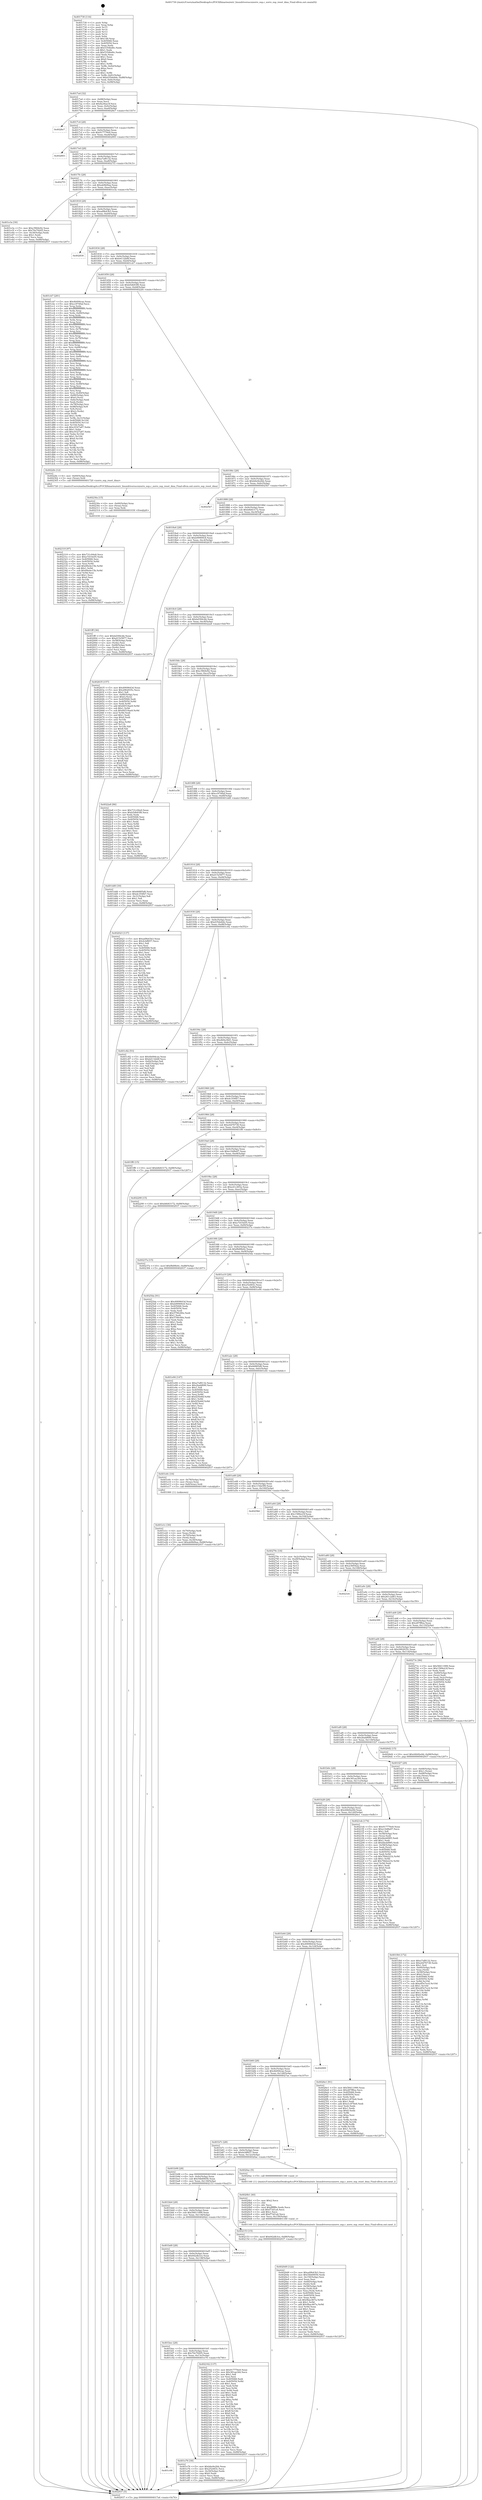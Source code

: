 digraph "0x401730" {
  label = "0x401730 (/mnt/c/Users/mathe/Desktop/tcc/POCII/binaries/extr_linuxdriversscsizorro_esp.c_zorro_esp_reset_dma_Final-ollvm.out::main(0))"
  labelloc = "t"
  node[shape=record]

  Entry [label="",width=0.3,height=0.3,shape=circle,fillcolor=black,style=filled]
  "0x4017a4" [label="{
     0x4017a4 [32]\l
     | [instrs]\l
     &nbsp;&nbsp;0x4017a4 \<+6\>: mov -0x88(%rbp),%eax\l
     &nbsp;&nbsp;0x4017aa \<+2\>: mov %eax,%ecx\l
     &nbsp;&nbsp;0x4017ac \<+6\>: sub $0x8a36ae3f,%ecx\l
     &nbsp;&nbsp;0x4017b2 \<+6\>: mov %eax,-0x9c(%rbp)\l
     &nbsp;&nbsp;0x4017b8 \<+6\>: mov %ecx,-0xa0(%rbp)\l
     &nbsp;&nbsp;0x4017be \<+6\>: je 00000000004028e7 \<main+0x11b7\>\l
  }"]
  "0x4028e7" [label="{
     0x4028e7\l
  }", style=dashed]
  "0x4017c4" [label="{
     0x4017c4 [28]\l
     | [instrs]\l
     &nbsp;&nbsp;0x4017c4 \<+5\>: jmp 00000000004017c9 \<main+0x99\>\l
     &nbsp;&nbsp;0x4017c9 \<+6\>: mov -0x9c(%rbp),%eax\l
     &nbsp;&nbsp;0x4017cf \<+5\>: sub $0x917776e9,%eax\l
     &nbsp;&nbsp;0x4017d4 \<+6\>: mov %eax,-0xa4(%rbp)\l
     &nbsp;&nbsp;0x4017da \<+6\>: je 0000000000402893 \<main+0x1163\>\l
  }"]
  Exit [label="",width=0.3,height=0.3,shape=circle,fillcolor=black,style=filled,peripheries=2]
  "0x402893" [label="{
     0x402893\l
  }", style=dashed]
  "0x4017e0" [label="{
     0x4017e0 [28]\l
     | [instrs]\l
     &nbsp;&nbsp;0x4017e0 \<+5\>: jmp 00000000004017e5 \<main+0xb5\>\l
     &nbsp;&nbsp;0x4017e5 \<+6\>: mov -0x9c(%rbp),%eax\l
     &nbsp;&nbsp;0x4017eb \<+5\>: sub $0xa7af8132,%eax\l
     &nbsp;&nbsp;0x4017f0 \<+6\>: mov %eax,-0xa8(%rbp)\l
     &nbsp;&nbsp;0x4017f6 \<+6\>: je 00000000004027f3 \<main+0x10c3\>\l
  }"]
  "0x402319" [label="{
     0x402319 [97]\l
     | [instrs]\l
     &nbsp;&nbsp;0x402319 \<+5\>: mov $0x731c04a9,%ecx\l
     &nbsp;&nbsp;0x40231e \<+5\>: mov $0xe7d10e05,%edx\l
     &nbsp;&nbsp;0x402323 \<+7\>: mov 0x405068,%esi\l
     &nbsp;&nbsp;0x40232a \<+8\>: mov 0x405054,%r8d\l
     &nbsp;&nbsp;0x402332 \<+3\>: mov %esi,%r9d\l
     &nbsp;&nbsp;0x402335 \<+7\>: add $0x89e4e15b,%r9d\l
     &nbsp;&nbsp;0x40233c \<+4\>: sub $0x1,%r9d\l
     &nbsp;&nbsp;0x402340 \<+7\>: sub $0x89e4e15b,%r9d\l
     &nbsp;&nbsp;0x402347 \<+4\>: imul %r9d,%esi\l
     &nbsp;&nbsp;0x40234b \<+3\>: and $0x1,%esi\l
     &nbsp;&nbsp;0x40234e \<+3\>: cmp $0x0,%esi\l
     &nbsp;&nbsp;0x402351 \<+4\>: sete %r10b\l
     &nbsp;&nbsp;0x402355 \<+4\>: cmp $0xa,%r8d\l
     &nbsp;&nbsp;0x402359 \<+4\>: setl %r11b\l
     &nbsp;&nbsp;0x40235d \<+3\>: mov %r10b,%bl\l
     &nbsp;&nbsp;0x402360 \<+3\>: and %r11b,%bl\l
     &nbsp;&nbsp;0x402363 \<+3\>: xor %r11b,%r10b\l
     &nbsp;&nbsp;0x402366 \<+3\>: or %r10b,%bl\l
     &nbsp;&nbsp;0x402369 \<+3\>: test $0x1,%bl\l
     &nbsp;&nbsp;0x40236c \<+3\>: cmovne %edx,%ecx\l
     &nbsp;&nbsp;0x40236f \<+6\>: mov %ecx,-0x88(%rbp)\l
     &nbsp;&nbsp;0x402375 \<+5\>: jmp 0000000000402937 \<main+0x1207\>\l
  }"]
  "0x4027f3" [label="{
     0x4027f3\l
  }", style=dashed]
  "0x4017fc" [label="{
     0x4017fc [28]\l
     | [instrs]\l
     &nbsp;&nbsp;0x4017fc \<+5\>: jmp 0000000000401801 \<main+0xd1\>\l
     &nbsp;&nbsp;0x401801 \<+6\>: mov -0x9c(%rbp),%eax\l
     &nbsp;&nbsp;0x401807 \<+5\>: sub $0xab9bf4aa,%eax\l
     &nbsp;&nbsp;0x40180c \<+6\>: mov %eax,-0xac(%rbp)\l
     &nbsp;&nbsp;0x401812 \<+6\>: je 0000000000401e3a \<main+0x70a\>\l
  }"]
  "0x40230a" [label="{
     0x40230a [15]\l
     | [instrs]\l
     &nbsp;&nbsp;0x40230a \<+4\>: mov -0x60(%rbp),%rax\l
     &nbsp;&nbsp;0x40230e \<+3\>: mov (%rax),%rax\l
     &nbsp;&nbsp;0x402311 \<+3\>: mov %rax,%rdi\l
     &nbsp;&nbsp;0x402314 \<+5\>: call 0000000000401030 \<free@plt\>\l
     | [calls]\l
     &nbsp;&nbsp;0x401030 \{1\} (unknown)\l
  }"]
  "0x401e3a" [label="{
     0x401e3a [30]\l
     | [instrs]\l
     &nbsp;&nbsp;0x401e3a \<+5\>: mov $0xc5fb9e92,%eax\l
     &nbsp;&nbsp;0x401e3f \<+5\>: mov $0x70e79205,%ecx\l
     &nbsp;&nbsp;0x401e44 \<+3\>: mov -0x30(%rbp),%edx\l
     &nbsp;&nbsp;0x401e47 \<+3\>: cmp $0x1,%edx\l
     &nbsp;&nbsp;0x401e4a \<+3\>: cmovl %ecx,%eax\l
     &nbsp;&nbsp;0x401e4d \<+6\>: mov %eax,-0x88(%rbp)\l
     &nbsp;&nbsp;0x401e53 \<+5\>: jmp 0000000000402937 \<main+0x1207\>\l
  }"]
  "0x401818" [label="{
     0x401818 [28]\l
     | [instrs]\l
     &nbsp;&nbsp;0x401818 \<+5\>: jmp 000000000040181d \<main+0xed\>\l
     &nbsp;&nbsp;0x40181d \<+6\>: mov -0x9c(%rbp),%eax\l
     &nbsp;&nbsp;0x401823 \<+5\>: sub $0xad9b43b3,%eax\l
     &nbsp;&nbsp;0x401828 \<+6\>: mov %eax,-0xb0(%rbp)\l
     &nbsp;&nbsp;0x40182e \<+6\>: je 0000000000402830 \<main+0x1100\>\l
  }"]
  "0x4020d9" [label="{
     0x4020d9 [122]\l
     | [instrs]\l
     &nbsp;&nbsp;0x4020d9 \<+5\>: mov $0xad9b43b3,%ecx\l
     &nbsp;&nbsp;0x4020de \<+5\>: mov $0x54b69056,%edx\l
     &nbsp;&nbsp;0x4020e3 \<+6\>: mov -0x150(%rbp),%esi\l
     &nbsp;&nbsp;0x4020e9 \<+3\>: imul %eax,%esi\l
     &nbsp;&nbsp;0x4020ec \<+4\>: mov -0x60(%rbp),%rdi\l
     &nbsp;&nbsp;0x4020f0 \<+3\>: mov (%rdi),%rdi\l
     &nbsp;&nbsp;0x4020f3 \<+4\>: mov -0x58(%rbp),%r8\l
     &nbsp;&nbsp;0x4020f7 \<+3\>: movslq (%r8),%r8\l
     &nbsp;&nbsp;0x4020fa \<+4\>: mov %esi,(%rdi,%r8,4)\l
     &nbsp;&nbsp;0x4020fe \<+7\>: mov 0x405068,%eax\l
     &nbsp;&nbsp;0x402105 \<+7\>: mov 0x405054,%esi\l
     &nbsp;&nbsp;0x40210c \<+3\>: mov %eax,%r9d\l
     &nbsp;&nbsp;0x40210f \<+7\>: sub $0x9bac467a,%r9d\l
     &nbsp;&nbsp;0x402116 \<+4\>: sub $0x1,%r9d\l
     &nbsp;&nbsp;0x40211a \<+7\>: add $0x9bac467a,%r9d\l
     &nbsp;&nbsp;0x402121 \<+4\>: imul %r9d,%eax\l
     &nbsp;&nbsp;0x402125 \<+3\>: and $0x1,%eax\l
     &nbsp;&nbsp;0x402128 \<+3\>: cmp $0x0,%eax\l
     &nbsp;&nbsp;0x40212b \<+4\>: sete %r10b\l
     &nbsp;&nbsp;0x40212f \<+3\>: cmp $0xa,%esi\l
     &nbsp;&nbsp;0x402132 \<+4\>: setl %r11b\l
     &nbsp;&nbsp;0x402136 \<+3\>: mov %r10b,%bl\l
     &nbsp;&nbsp;0x402139 \<+3\>: and %r11b,%bl\l
     &nbsp;&nbsp;0x40213c \<+3\>: xor %r11b,%r10b\l
     &nbsp;&nbsp;0x40213f \<+3\>: or %r10b,%bl\l
     &nbsp;&nbsp;0x402142 \<+3\>: test $0x1,%bl\l
     &nbsp;&nbsp;0x402145 \<+3\>: cmovne %edx,%ecx\l
     &nbsp;&nbsp;0x402148 \<+6\>: mov %ecx,-0x88(%rbp)\l
     &nbsp;&nbsp;0x40214e \<+5\>: jmp 0000000000402937 \<main+0x1207\>\l
  }"]
  "0x402830" [label="{
     0x402830\l
  }", style=dashed]
  "0x401834" [label="{
     0x401834 [28]\l
     | [instrs]\l
     &nbsp;&nbsp;0x401834 \<+5\>: jmp 0000000000401839 \<main+0x109\>\l
     &nbsp;&nbsp;0x401839 \<+6\>: mov -0x9c(%rbp),%eax\l
     &nbsp;&nbsp;0x40183f \<+5\>: sub $0xb4132b8f,%eax\l
     &nbsp;&nbsp;0x401844 \<+6\>: mov %eax,-0xb4(%rbp)\l
     &nbsp;&nbsp;0x40184a \<+6\>: je 0000000000401cb7 \<main+0x587\>\l
  }"]
  "0x4020b1" [label="{
     0x4020b1 [40]\l
     | [instrs]\l
     &nbsp;&nbsp;0x4020b1 \<+5\>: mov $0x2,%ecx\l
     &nbsp;&nbsp;0x4020b6 \<+1\>: cltd\l
     &nbsp;&nbsp;0x4020b7 \<+2\>: idiv %ecx\l
     &nbsp;&nbsp;0x4020b9 \<+6\>: imul $0xfffffffe,%edx,%ecx\l
     &nbsp;&nbsp;0x4020bf \<+6\>: sub $0xf73d1a4,%ecx\l
     &nbsp;&nbsp;0x4020c5 \<+3\>: add $0x1,%ecx\l
     &nbsp;&nbsp;0x4020c8 \<+6\>: add $0xf73d1a4,%ecx\l
     &nbsp;&nbsp;0x4020ce \<+6\>: mov %ecx,-0x150(%rbp)\l
     &nbsp;&nbsp;0x4020d4 \<+5\>: call 0000000000401160 \<next_i\>\l
     | [calls]\l
     &nbsp;&nbsp;0x401160 \{1\} (/mnt/c/Users/mathe/Desktop/tcc/POCII/binaries/extr_linuxdriversscsizorro_esp.c_zorro_esp_reset_dma_Final-ollvm.out::next_i)\l
  }"]
  "0x401cb7" [label="{
     0x401cb7 [281]\l
     | [instrs]\l
     &nbsp;&nbsp;0x401cb7 \<+5\>: mov $0x4b094cae,%eax\l
     &nbsp;&nbsp;0x401cbc \<+5\>: mov $0xcc9749af,%ecx\l
     &nbsp;&nbsp;0x401cc1 \<+3\>: mov %rsp,%rdx\l
     &nbsp;&nbsp;0x401cc4 \<+4\>: add $0xfffffffffffffff0,%rdx\l
     &nbsp;&nbsp;0x401cc8 \<+3\>: mov %rdx,%rsp\l
     &nbsp;&nbsp;0x401ccb \<+4\>: mov %rdx,-0x80(%rbp)\l
     &nbsp;&nbsp;0x401ccf \<+3\>: mov %rsp,%rdx\l
     &nbsp;&nbsp;0x401cd2 \<+4\>: add $0xfffffffffffffff0,%rdx\l
     &nbsp;&nbsp;0x401cd6 \<+3\>: mov %rdx,%rsp\l
     &nbsp;&nbsp;0x401cd9 \<+3\>: mov %rsp,%rsi\l
     &nbsp;&nbsp;0x401cdc \<+4\>: add $0xfffffffffffffff0,%rsi\l
     &nbsp;&nbsp;0x401ce0 \<+3\>: mov %rsi,%rsp\l
     &nbsp;&nbsp;0x401ce3 \<+4\>: mov %rsi,-0x78(%rbp)\l
     &nbsp;&nbsp;0x401ce7 \<+3\>: mov %rsp,%rsi\l
     &nbsp;&nbsp;0x401cea \<+4\>: add $0xfffffffffffffff0,%rsi\l
     &nbsp;&nbsp;0x401cee \<+3\>: mov %rsi,%rsp\l
     &nbsp;&nbsp;0x401cf1 \<+4\>: mov %rsi,-0x70(%rbp)\l
     &nbsp;&nbsp;0x401cf5 \<+3\>: mov %rsp,%rsi\l
     &nbsp;&nbsp;0x401cf8 \<+4\>: add $0xfffffffffffffff0,%rsi\l
     &nbsp;&nbsp;0x401cfc \<+3\>: mov %rsi,%rsp\l
     &nbsp;&nbsp;0x401cff \<+4\>: mov %rsi,-0x68(%rbp)\l
     &nbsp;&nbsp;0x401d03 \<+3\>: mov %rsp,%rsi\l
     &nbsp;&nbsp;0x401d06 \<+4\>: add $0xfffffffffffffff0,%rsi\l
     &nbsp;&nbsp;0x401d0a \<+3\>: mov %rsi,%rsp\l
     &nbsp;&nbsp;0x401d0d \<+4\>: mov %rsi,-0x60(%rbp)\l
     &nbsp;&nbsp;0x401d11 \<+3\>: mov %rsp,%rsi\l
     &nbsp;&nbsp;0x401d14 \<+4\>: add $0xfffffffffffffff0,%rsi\l
     &nbsp;&nbsp;0x401d18 \<+3\>: mov %rsi,%rsp\l
     &nbsp;&nbsp;0x401d1b \<+4\>: mov %rsi,-0x58(%rbp)\l
     &nbsp;&nbsp;0x401d1f \<+3\>: mov %rsp,%rsi\l
     &nbsp;&nbsp;0x401d22 \<+4\>: add $0xfffffffffffffff0,%rsi\l
     &nbsp;&nbsp;0x401d26 \<+3\>: mov %rsi,%rsp\l
     &nbsp;&nbsp;0x401d29 \<+4\>: mov %rsi,-0x50(%rbp)\l
     &nbsp;&nbsp;0x401d2d \<+3\>: mov %rsp,%rsi\l
     &nbsp;&nbsp;0x401d30 \<+4\>: add $0xfffffffffffffff0,%rsi\l
     &nbsp;&nbsp;0x401d34 \<+3\>: mov %rsi,%rsp\l
     &nbsp;&nbsp;0x401d37 \<+4\>: mov %rsi,-0x48(%rbp)\l
     &nbsp;&nbsp;0x401d3b \<+3\>: mov %rsp,%rsi\l
     &nbsp;&nbsp;0x401d3e \<+4\>: add $0xfffffffffffffff0,%rsi\l
     &nbsp;&nbsp;0x401d42 \<+3\>: mov %rsi,%rsp\l
     &nbsp;&nbsp;0x401d45 \<+4\>: mov %rsi,-0x40(%rbp)\l
     &nbsp;&nbsp;0x401d49 \<+4\>: mov -0x80(%rbp),%rsi\l
     &nbsp;&nbsp;0x401d4d \<+6\>: movl $0x0,(%rsi)\l
     &nbsp;&nbsp;0x401d53 \<+6\>: mov -0x8c(%rbp),%edi\l
     &nbsp;&nbsp;0x401d59 \<+2\>: mov %edi,(%rdx)\l
     &nbsp;&nbsp;0x401d5b \<+4\>: mov -0x78(%rbp),%rsi\l
     &nbsp;&nbsp;0x401d5f \<+7\>: mov -0x98(%rbp),%r8\l
     &nbsp;&nbsp;0x401d66 \<+3\>: mov %r8,(%rsi)\l
     &nbsp;&nbsp;0x401d69 \<+3\>: cmpl $0x2,(%rdx)\l
     &nbsp;&nbsp;0x401d6c \<+4\>: setne %r9b\l
     &nbsp;&nbsp;0x401d70 \<+4\>: and $0x1,%r9b\l
     &nbsp;&nbsp;0x401d74 \<+4\>: mov %r9b,-0x31(%rbp)\l
     &nbsp;&nbsp;0x401d78 \<+8\>: mov 0x405068,%r10d\l
     &nbsp;&nbsp;0x401d80 \<+8\>: mov 0x405054,%r11d\l
     &nbsp;&nbsp;0x401d88 \<+3\>: mov %r10d,%ebx\l
     &nbsp;&nbsp;0x401d8b \<+6\>: sub $0xc9327a87,%ebx\l
     &nbsp;&nbsp;0x401d91 \<+3\>: sub $0x1,%ebx\l
     &nbsp;&nbsp;0x401d94 \<+6\>: add $0xc9327a87,%ebx\l
     &nbsp;&nbsp;0x401d9a \<+4\>: imul %ebx,%r10d\l
     &nbsp;&nbsp;0x401d9e \<+4\>: and $0x1,%r10d\l
     &nbsp;&nbsp;0x401da2 \<+4\>: cmp $0x0,%r10d\l
     &nbsp;&nbsp;0x401da6 \<+4\>: sete %r9b\l
     &nbsp;&nbsp;0x401daa \<+4\>: cmp $0xa,%r11d\l
     &nbsp;&nbsp;0x401dae \<+4\>: setl %r14b\l
     &nbsp;&nbsp;0x401db2 \<+3\>: mov %r9b,%r15b\l
     &nbsp;&nbsp;0x401db5 \<+3\>: and %r14b,%r15b\l
     &nbsp;&nbsp;0x401db8 \<+3\>: xor %r14b,%r9b\l
     &nbsp;&nbsp;0x401dbb \<+3\>: or %r9b,%r15b\l
     &nbsp;&nbsp;0x401dbe \<+4\>: test $0x1,%r15b\l
     &nbsp;&nbsp;0x401dc2 \<+3\>: cmovne %ecx,%eax\l
     &nbsp;&nbsp;0x401dc5 \<+6\>: mov %eax,-0x88(%rbp)\l
     &nbsp;&nbsp;0x401dcb \<+5\>: jmp 0000000000402937 \<main+0x1207\>\l
  }"]
  "0x401850" [label="{
     0x401850 [28]\l
     | [instrs]\l
     &nbsp;&nbsp;0x401850 \<+5\>: jmp 0000000000401855 \<main+0x125\>\l
     &nbsp;&nbsp;0x401855 \<+6\>: mov -0x9c(%rbp),%eax\l
     &nbsp;&nbsp;0x40185b \<+5\>: sub $0xb5db93f8,%eax\l
     &nbsp;&nbsp;0x401860 \<+6\>: mov %eax,-0xb8(%rbp)\l
     &nbsp;&nbsp;0x401866 \<+6\>: je 00000000004022fe \<main+0xbce\>\l
  }"]
  "0x401f44" [label="{
     0x401f44 [172]\l
     | [instrs]\l
     &nbsp;&nbsp;0x401f44 \<+5\>: mov $0xa7af8132,%ecx\l
     &nbsp;&nbsp;0x401f49 \<+5\>: mov $0xe0d76738,%edx\l
     &nbsp;&nbsp;0x401f4e \<+3\>: mov $0x1,%sil\l
     &nbsp;&nbsp;0x401f51 \<+4\>: mov -0x60(%rbp),%rdi\l
     &nbsp;&nbsp;0x401f55 \<+3\>: mov %rax,(%rdi)\l
     &nbsp;&nbsp;0x401f58 \<+4\>: mov -0x58(%rbp),%rax\l
     &nbsp;&nbsp;0x401f5c \<+6\>: movl $0x0,(%rax)\l
     &nbsp;&nbsp;0x401f62 \<+8\>: mov 0x405068,%r8d\l
     &nbsp;&nbsp;0x401f6a \<+8\>: mov 0x405054,%r9d\l
     &nbsp;&nbsp;0x401f72 \<+3\>: mov %r8d,%r10d\l
     &nbsp;&nbsp;0x401f75 \<+7\>: sub $0xe85e7ec4,%r10d\l
     &nbsp;&nbsp;0x401f7c \<+4\>: sub $0x1,%r10d\l
     &nbsp;&nbsp;0x401f80 \<+7\>: add $0xe85e7ec4,%r10d\l
     &nbsp;&nbsp;0x401f87 \<+4\>: imul %r10d,%r8d\l
     &nbsp;&nbsp;0x401f8b \<+4\>: and $0x1,%r8d\l
     &nbsp;&nbsp;0x401f8f \<+4\>: cmp $0x0,%r8d\l
     &nbsp;&nbsp;0x401f93 \<+4\>: sete %r11b\l
     &nbsp;&nbsp;0x401f97 \<+4\>: cmp $0xa,%r9d\l
     &nbsp;&nbsp;0x401f9b \<+3\>: setl %bl\l
     &nbsp;&nbsp;0x401f9e \<+3\>: mov %r11b,%r14b\l
     &nbsp;&nbsp;0x401fa1 \<+4\>: xor $0xff,%r14b\l
     &nbsp;&nbsp;0x401fa5 \<+3\>: mov %bl,%r15b\l
     &nbsp;&nbsp;0x401fa8 \<+4\>: xor $0xff,%r15b\l
     &nbsp;&nbsp;0x401fac \<+4\>: xor $0x0,%sil\l
     &nbsp;&nbsp;0x401fb0 \<+3\>: mov %r14b,%r12b\l
     &nbsp;&nbsp;0x401fb3 \<+4\>: and $0x0,%r12b\l
     &nbsp;&nbsp;0x401fb7 \<+3\>: and %sil,%r11b\l
     &nbsp;&nbsp;0x401fba \<+3\>: mov %r15b,%r13b\l
     &nbsp;&nbsp;0x401fbd \<+4\>: and $0x0,%r13b\l
     &nbsp;&nbsp;0x401fc1 \<+3\>: and %sil,%bl\l
     &nbsp;&nbsp;0x401fc4 \<+3\>: or %r11b,%r12b\l
     &nbsp;&nbsp;0x401fc7 \<+3\>: or %bl,%r13b\l
     &nbsp;&nbsp;0x401fca \<+3\>: xor %r13b,%r12b\l
     &nbsp;&nbsp;0x401fcd \<+3\>: or %r15b,%r14b\l
     &nbsp;&nbsp;0x401fd0 \<+4\>: xor $0xff,%r14b\l
     &nbsp;&nbsp;0x401fd4 \<+4\>: or $0x0,%sil\l
     &nbsp;&nbsp;0x401fd8 \<+3\>: and %sil,%r14b\l
     &nbsp;&nbsp;0x401fdb \<+3\>: or %r14b,%r12b\l
     &nbsp;&nbsp;0x401fde \<+4\>: test $0x1,%r12b\l
     &nbsp;&nbsp;0x401fe2 \<+3\>: cmovne %edx,%ecx\l
     &nbsp;&nbsp;0x401fe5 \<+6\>: mov %ecx,-0x88(%rbp)\l
     &nbsp;&nbsp;0x401feb \<+5\>: jmp 0000000000402937 \<main+0x1207\>\l
  }"]
  "0x4022fe" [label="{
     0x4022fe [12]\l
     | [instrs]\l
     &nbsp;&nbsp;0x4022fe \<+4\>: mov -0x60(%rbp),%rax\l
     &nbsp;&nbsp;0x402302 \<+3\>: mov (%rax),%rdi\l
     &nbsp;&nbsp;0x402305 \<+5\>: call 0000000000401720 \<zorro_esp_reset_dma\>\l
     | [calls]\l
     &nbsp;&nbsp;0x401720 \{1\} (/mnt/c/Users/mathe/Desktop/tcc/POCII/binaries/extr_linuxdriversscsizorro_esp.c_zorro_esp_reset_dma_Final-ollvm.out::zorro_esp_reset_dma)\l
  }"]
  "0x40186c" [label="{
     0x40186c [28]\l
     | [instrs]\l
     &nbsp;&nbsp;0x40186c \<+5\>: jmp 0000000000401871 \<main+0x141\>\l
     &nbsp;&nbsp;0x401871 \<+6\>: mov -0x9c(%rbp),%eax\l
     &nbsp;&nbsp;0x401877 \<+5\>: sub $0xb6e9e2bb,%eax\l
     &nbsp;&nbsp;0x40187c \<+6\>: mov %eax,-0xbc(%rbp)\l
     &nbsp;&nbsp;0x401882 \<+6\>: je 00000000004025b7 \<main+0xe87\>\l
  }"]
  "0x401c08" [label="{
     0x401c08\l
  }", style=dashed]
  "0x4025b7" [label="{
     0x4025b7\l
  }", style=dashed]
  "0x401888" [label="{
     0x401888 [28]\l
     | [instrs]\l
     &nbsp;&nbsp;0x401888 \<+5\>: jmp 000000000040188d \<main+0x15d\>\l
     &nbsp;&nbsp;0x40188d \<+6\>: mov -0x9c(%rbp),%eax\l
     &nbsp;&nbsp;0x401893 \<+5\>: sub $0xb8d43172,%eax\l
     &nbsp;&nbsp;0x401898 \<+6\>: mov %eax,-0xc0(%rbp)\l
     &nbsp;&nbsp;0x40189e \<+6\>: je 0000000000401fff \<main+0x8cf\>\l
  }"]
  "0x401e76" [label="{
     0x401e76 [30]\l
     | [instrs]\l
     &nbsp;&nbsp;0x401e76 \<+5\>: mov $0xb6e9e2bb,%eax\l
     &nbsp;&nbsp;0x401e7b \<+5\>: mov $0x252483c,%ecx\l
     &nbsp;&nbsp;0x401e80 \<+3\>: mov -0x30(%rbp),%edx\l
     &nbsp;&nbsp;0x401e83 \<+3\>: cmp $0x0,%edx\l
     &nbsp;&nbsp;0x401e86 \<+3\>: cmove %ecx,%eax\l
     &nbsp;&nbsp;0x401e89 \<+6\>: mov %eax,-0x88(%rbp)\l
     &nbsp;&nbsp;0x401e8f \<+5\>: jmp 0000000000402937 \<main+0x1207\>\l
  }"]
  "0x401fff" [label="{
     0x401fff [36]\l
     | [instrs]\l
     &nbsp;&nbsp;0x401fff \<+5\>: mov $0xbd394cbb,%eax\l
     &nbsp;&nbsp;0x402004 \<+5\>: mov $0xd1525877,%ecx\l
     &nbsp;&nbsp;0x402009 \<+4\>: mov -0x58(%rbp),%rdx\l
     &nbsp;&nbsp;0x40200d \<+2\>: mov (%rdx),%esi\l
     &nbsp;&nbsp;0x40200f \<+4\>: mov -0x68(%rbp),%rdx\l
     &nbsp;&nbsp;0x402013 \<+2\>: cmp (%rdx),%esi\l
     &nbsp;&nbsp;0x402015 \<+3\>: cmovl %ecx,%eax\l
     &nbsp;&nbsp;0x402018 \<+6\>: mov %eax,-0x88(%rbp)\l
     &nbsp;&nbsp;0x40201e \<+5\>: jmp 0000000000402937 \<main+0x1207\>\l
  }"]
  "0x4018a4" [label="{
     0x4018a4 [28]\l
     | [instrs]\l
     &nbsp;&nbsp;0x4018a4 \<+5\>: jmp 00000000004018a9 \<main+0x179\>\l
     &nbsp;&nbsp;0x4018a9 \<+6\>: mov -0x9c(%rbp),%eax\l
     &nbsp;&nbsp;0x4018af \<+5\>: sub $0xb99909c8,%eax\l
     &nbsp;&nbsp;0x4018b4 \<+6\>: mov %eax,-0xc4(%rbp)\l
     &nbsp;&nbsp;0x4018ba \<+6\>: je 0000000000402635 \<main+0xf05\>\l
  }"]
  "0x401bec" [label="{
     0x401bec [28]\l
     | [instrs]\l
     &nbsp;&nbsp;0x401bec \<+5\>: jmp 0000000000401bf1 \<main+0x4c1\>\l
     &nbsp;&nbsp;0x401bf1 \<+6\>: mov -0x9c(%rbp),%eax\l
     &nbsp;&nbsp;0x401bf7 \<+5\>: sub $0x70e79205,%eax\l
     &nbsp;&nbsp;0x401bfc \<+6\>: mov %eax,-0x13c(%rbp)\l
     &nbsp;&nbsp;0x401c02 \<+6\>: je 0000000000401e76 \<main+0x746\>\l
  }"]
  "0x402635" [label="{
     0x402635 [157]\l
     | [instrs]\l
     &nbsp;&nbsp;0x402635 \<+5\>: mov $0x4909643d,%eax\l
     &nbsp;&nbsp;0x40263a \<+5\>: mov $0x2962935c,%ecx\l
     &nbsp;&nbsp;0x40263f \<+2\>: mov $0x1,%dl\l
     &nbsp;&nbsp;0x402641 \<+4\>: mov -0x80(%rbp),%rsi\l
     &nbsp;&nbsp;0x402645 \<+6\>: movl $0x0,(%rsi)\l
     &nbsp;&nbsp;0x40264b \<+7\>: mov 0x405068,%edi\l
     &nbsp;&nbsp;0x402652 \<+8\>: mov 0x405054,%r8d\l
     &nbsp;&nbsp;0x40265a \<+3\>: mov %edi,%r9d\l
     &nbsp;&nbsp;0x40265d \<+7\>: add $0x84518ae9,%r9d\l
     &nbsp;&nbsp;0x402664 \<+4\>: sub $0x1,%r9d\l
     &nbsp;&nbsp;0x402668 \<+7\>: sub $0x84518ae9,%r9d\l
     &nbsp;&nbsp;0x40266f \<+4\>: imul %r9d,%edi\l
     &nbsp;&nbsp;0x402673 \<+3\>: and $0x1,%edi\l
     &nbsp;&nbsp;0x402676 \<+3\>: cmp $0x0,%edi\l
     &nbsp;&nbsp;0x402679 \<+4\>: sete %r10b\l
     &nbsp;&nbsp;0x40267d \<+4\>: cmp $0xa,%r8d\l
     &nbsp;&nbsp;0x402681 \<+4\>: setl %r11b\l
     &nbsp;&nbsp;0x402685 \<+3\>: mov %r10b,%bl\l
     &nbsp;&nbsp;0x402688 \<+3\>: xor $0xff,%bl\l
     &nbsp;&nbsp;0x40268b \<+3\>: mov %r11b,%r14b\l
     &nbsp;&nbsp;0x40268e \<+4\>: xor $0xff,%r14b\l
     &nbsp;&nbsp;0x402692 \<+3\>: xor $0x0,%dl\l
     &nbsp;&nbsp;0x402695 \<+3\>: mov %bl,%r15b\l
     &nbsp;&nbsp;0x402698 \<+4\>: and $0x0,%r15b\l
     &nbsp;&nbsp;0x40269c \<+3\>: and %dl,%r10b\l
     &nbsp;&nbsp;0x40269f \<+3\>: mov %r14b,%r12b\l
     &nbsp;&nbsp;0x4026a2 \<+4\>: and $0x0,%r12b\l
     &nbsp;&nbsp;0x4026a6 \<+3\>: and %dl,%r11b\l
     &nbsp;&nbsp;0x4026a9 \<+3\>: or %r10b,%r15b\l
     &nbsp;&nbsp;0x4026ac \<+3\>: or %r11b,%r12b\l
     &nbsp;&nbsp;0x4026af \<+3\>: xor %r12b,%r15b\l
     &nbsp;&nbsp;0x4026b2 \<+3\>: or %r14b,%bl\l
     &nbsp;&nbsp;0x4026b5 \<+3\>: xor $0xff,%bl\l
     &nbsp;&nbsp;0x4026b8 \<+3\>: or $0x0,%dl\l
     &nbsp;&nbsp;0x4026bb \<+2\>: and %dl,%bl\l
     &nbsp;&nbsp;0x4026bd \<+3\>: or %bl,%r15b\l
     &nbsp;&nbsp;0x4026c0 \<+4\>: test $0x1,%r15b\l
     &nbsp;&nbsp;0x4026c4 \<+3\>: cmovne %ecx,%eax\l
     &nbsp;&nbsp;0x4026c7 \<+6\>: mov %eax,-0x88(%rbp)\l
     &nbsp;&nbsp;0x4026cd \<+5\>: jmp 0000000000402937 \<main+0x1207\>\l
  }"]
  "0x4018c0" [label="{
     0x4018c0 [28]\l
     | [instrs]\l
     &nbsp;&nbsp;0x4018c0 \<+5\>: jmp 00000000004018c5 \<main+0x195\>\l
     &nbsp;&nbsp;0x4018c5 \<+6\>: mov -0x9c(%rbp),%eax\l
     &nbsp;&nbsp;0x4018cb \<+5\>: sub $0xbd394cbb,%eax\l
     &nbsp;&nbsp;0x4018d0 \<+6\>: mov %eax,-0xc8(%rbp)\l
     &nbsp;&nbsp;0x4018d6 \<+6\>: je 00000000004022a8 \<main+0xb78\>\l
  }"]
  "0x402162" [label="{
     0x402162 [137]\l
     | [instrs]\l
     &nbsp;&nbsp;0x402162 \<+5\>: mov $0x917776e9,%eax\l
     &nbsp;&nbsp;0x402167 \<+5\>: mov $0x381aa344,%ecx\l
     &nbsp;&nbsp;0x40216c \<+2\>: mov $0x1,%dl\l
     &nbsp;&nbsp;0x40216e \<+2\>: xor %esi,%esi\l
     &nbsp;&nbsp;0x402170 \<+7\>: mov 0x405068,%edi\l
     &nbsp;&nbsp;0x402177 \<+8\>: mov 0x405054,%r8d\l
     &nbsp;&nbsp;0x40217f \<+3\>: sub $0x1,%esi\l
     &nbsp;&nbsp;0x402182 \<+3\>: mov %edi,%r9d\l
     &nbsp;&nbsp;0x402185 \<+3\>: add %esi,%r9d\l
     &nbsp;&nbsp;0x402188 \<+4\>: imul %r9d,%edi\l
     &nbsp;&nbsp;0x40218c \<+3\>: and $0x1,%edi\l
     &nbsp;&nbsp;0x40218f \<+3\>: cmp $0x0,%edi\l
     &nbsp;&nbsp;0x402192 \<+4\>: sete %r10b\l
     &nbsp;&nbsp;0x402196 \<+4\>: cmp $0xa,%r8d\l
     &nbsp;&nbsp;0x40219a \<+4\>: setl %r11b\l
     &nbsp;&nbsp;0x40219e \<+3\>: mov %r10b,%bl\l
     &nbsp;&nbsp;0x4021a1 \<+3\>: xor $0xff,%bl\l
     &nbsp;&nbsp;0x4021a4 \<+3\>: mov %r11b,%r14b\l
     &nbsp;&nbsp;0x4021a7 \<+4\>: xor $0xff,%r14b\l
     &nbsp;&nbsp;0x4021ab \<+3\>: xor $0x0,%dl\l
     &nbsp;&nbsp;0x4021ae \<+3\>: mov %bl,%r15b\l
     &nbsp;&nbsp;0x4021b1 \<+4\>: and $0x0,%r15b\l
     &nbsp;&nbsp;0x4021b5 \<+3\>: and %dl,%r10b\l
     &nbsp;&nbsp;0x4021b8 \<+3\>: mov %r14b,%r12b\l
     &nbsp;&nbsp;0x4021bb \<+4\>: and $0x0,%r12b\l
     &nbsp;&nbsp;0x4021bf \<+3\>: and %dl,%r11b\l
     &nbsp;&nbsp;0x4021c2 \<+3\>: or %r10b,%r15b\l
     &nbsp;&nbsp;0x4021c5 \<+3\>: or %r11b,%r12b\l
     &nbsp;&nbsp;0x4021c8 \<+3\>: xor %r12b,%r15b\l
     &nbsp;&nbsp;0x4021cb \<+3\>: or %r14b,%bl\l
     &nbsp;&nbsp;0x4021ce \<+3\>: xor $0xff,%bl\l
     &nbsp;&nbsp;0x4021d1 \<+3\>: or $0x0,%dl\l
     &nbsp;&nbsp;0x4021d4 \<+2\>: and %dl,%bl\l
     &nbsp;&nbsp;0x4021d6 \<+3\>: or %bl,%r15b\l
     &nbsp;&nbsp;0x4021d9 \<+4\>: test $0x1,%r15b\l
     &nbsp;&nbsp;0x4021dd \<+3\>: cmovne %ecx,%eax\l
     &nbsp;&nbsp;0x4021e0 \<+6\>: mov %eax,-0x88(%rbp)\l
     &nbsp;&nbsp;0x4021e6 \<+5\>: jmp 0000000000402937 \<main+0x1207\>\l
  }"]
  "0x4022a8" [label="{
     0x4022a8 [86]\l
     | [instrs]\l
     &nbsp;&nbsp;0x4022a8 \<+5\>: mov $0x731c04a9,%eax\l
     &nbsp;&nbsp;0x4022ad \<+5\>: mov $0xb5db93f8,%ecx\l
     &nbsp;&nbsp;0x4022b2 \<+2\>: xor %edx,%edx\l
     &nbsp;&nbsp;0x4022b4 \<+7\>: mov 0x405068,%esi\l
     &nbsp;&nbsp;0x4022bb \<+7\>: mov 0x405054,%edi\l
     &nbsp;&nbsp;0x4022c2 \<+3\>: sub $0x1,%edx\l
     &nbsp;&nbsp;0x4022c5 \<+3\>: mov %esi,%r8d\l
     &nbsp;&nbsp;0x4022c8 \<+3\>: add %edx,%r8d\l
     &nbsp;&nbsp;0x4022cb \<+4\>: imul %r8d,%esi\l
     &nbsp;&nbsp;0x4022cf \<+3\>: and $0x1,%esi\l
     &nbsp;&nbsp;0x4022d2 \<+3\>: cmp $0x0,%esi\l
     &nbsp;&nbsp;0x4022d5 \<+4\>: sete %r9b\l
     &nbsp;&nbsp;0x4022d9 \<+3\>: cmp $0xa,%edi\l
     &nbsp;&nbsp;0x4022dc \<+4\>: setl %r10b\l
     &nbsp;&nbsp;0x4022e0 \<+3\>: mov %r9b,%r11b\l
     &nbsp;&nbsp;0x4022e3 \<+3\>: and %r10b,%r11b\l
     &nbsp;&nbsp;0x4022e6 \<+3\>: xor %r10b,%r9b\l
     &nbsp;&nbsp;0x4022e9 \<+3\>: or %r9b,%r11b\l
     &nbsp;&nbsp;0x4022ec \<+4\>: test $0x1,%r11b\l
     &nbsp;&nbsp;0x4022f0 \<+3\>: cmovne %ecx,%eax\l
     &nbsp;&nbsp;0x4022f3 \<+6\>: mov %eax,-0x88(%rbp)\l
     &nbsp;&nbsp;0x4022f9 \<+5\>: jmp 0000000000402937 \<main+0x1207\>\l
  }"]
  "0x4018dc" [label="{
     0x4018dc [28]\l
     | [instrs]\l
     &nbsp;&nbsp;0x4018dc \<+5\>: jmp 00000000004018e1 \<main+0x1b1\>\l
     &nbsp;&nbsp;0x4018e1 \<+6\>: mov -0x9c(%rbp),%eax\l
     &nbsp;&nbsp;0x4018e7 \<+5\>: sub $0xc5fb9e92,%eax\l
     &nbsp;&nbsp;0x4018ec \<+6\>: mov %eax,-0xcc(%rbp)\l
     &nbsp;&nbsp;0x4018f2 \<+6\>: je 0000000000401e58 \<main+0x728\>\l
  }"]
  "0x401bd0" [label="{
     0x401bd0 [28]\l
     | [instrs]\l
     &nbsp;&nbsp;0x401bd0 \<+5\>: jmp 0000000000401bd5 \<main+0x4a5\>\l
     &nbsp;&nbsp;0x401bd5 \<+6\>: mov -0x9c(%rbp),%eax\l
     &nbsp;&nbsp;0x401bdb \<+5\>: sub $0x642db3ce,%eax\l
     &nbsp;&nbsp;0x401be0 \<+6\>: mov %eax,-0x138(%rbp)\l
     &nbsp;&nbsp;0x401be6 \<+6\>: je 0000000000402162 \<main+0xa32\>\l
  }"]
  "0x401e58" [label="{
     0x401e58\l
  }", style=dashed]
  "0x4018f8" [label="{
     0x4018f8 [28]\l
     | [instrs]\l
     &nbsp;&nbsp;0x4018f8 \<+5\>: jmp 00000000004018fd \<main+0x1cd\>\l
     &nbsp;&nbsp;0x4018fd \<+6\>: mov -0x9c(%rbp),%eax\l
     &nbsp;&nbsp;0x401903 \<+5\>: sub $0xcc9749af,%eax\l
     &nbsp;&nbsp;0x401908 \<+6\>: mov %eax,-0xd0(%rbp)\l
     &nbsp;&nbsp;0x40190e \<+6\>: je 0000000000401dd0 \<main+0x6a0\>\l
  }"]
  "0x402922" [label="{
     0x402922\l
  }", style=dashed]
  "0x401dd0" [label="{
     0x401dd0 [30]\l
     | [instrs]\l
     &nbsp;&nbsp;0x401dd0 \<+5\>: mov $0x66885d8,%eax\l
     &nbsp;&nbsp;0x401dd5 \<+5\>: mov $0xdc354fb7,%ecx\l
     &nbsp;&nbsp;0x401dda \<+3\>: mov -0x31(%rbp),%dl\l
     &nbsp;&nbsp;0x401ddd \<+3\>: test $0x1,%dl\l
     &nbsp;&nbsp;0x401de0 \<+3\>: cmovne %ecx,%eax\l
     &nbsp;&nbsp;0x401de3 \<+6\>: mov %eax,-0x88(%rbp)\l
     &nbsp;&nbsp;0x401de9 \<+5\>: jmp 0000000000402937 \<main+0x1207\>\l
  }"]
  "0x401914" [label="{
     0x401914 [28]\l
     | [instrs]\l
     &nbsp;&nbsp;0x401914 \<+5\>: jmp 0000000000401919 \<main+0x1e9\>\l
     &nbsp;&nbsp;0x401919 \<+6\>: mov -0x9c(%rbp),%eax\l
     &nbsp;&nbsp;0x40191f \<+5\>: sub $0xd1525877,%eax\l
     &nbsp;&nbsp;0x401924 \<+6\>: mov %eax,-0xd4(%rbp)\l
     &nbsp;&nbsp;0x40192a \<+6\>: je 0000000000402023 \<main+0x8f3\>\l
  }"]
  "0x401bb4" [label="{
     0x401bb4 [28]\l
     | [instrs]\l
     &nbsp;&nbsp;0x401bb4 \<+5\>: jmp 0000000000401bb9 \<main+0x489\>\l
     &nbsp;&nbsp;0x401bb9 \<+6\>: mov -0x9c(%rbp),%eax\l
     &nbsp;&nbsp;0x401bbf \<+5\>: sub $0x58411999,%eax\l
     &nbsp;&nbsp;0x401bc4 \<+6\>: mov %eax,-0x134(%rbp)\l
     &nbsp;&nbsp;0x401bca \<+6\>: je 0000000000402922 \<main+0x11f2\>\l
  }"]
  "0x402023" [label="{
     0x402023 [137]\l
     | [instrs]\l
     &nbsp;&nbsp;0x402023 \<+5\>: mov $0xad9b43b3,%eax\l
     &nbsp;&nbsp;0x402028 \<+5\>: mov $0x4cbff457,%ecx\l
     &nbsp;&nbsp;0x40202d \<+2\>: mov $0x1,%dl\l
     &nbsp;&nbsp;0x40202f \<+2\>: xor %esi,%esi\l
     &nbsp;&nbsp;0x402031 \<+7\>: mov 0x405068,%edi\l
     &nbsp;&nbsp;0x402038 \<+8\>: mov 0x405054,%r8d\l
     &nbsp;&nbsp;0x402040 \<+3\>: sub $0x1,%esi\l
     &nbsp;&nbsp;0x402043 \<+3\>: mov %edi,%r9d\l
     &nbsp;&nbsp;0x402046 \<+3\>: add %esi,%r9d\l
     &nbsp;&nbsp;0x402049 \<+4\>: imul %r9d,%edi\l
     &nbsp;&nbsp;0x40204d \<+3\>: and $0x1,%edi\l
     &nbsp;&nbsp;0x402050 \<+3\>: cmp $0x0,%edi\l
     &nbsp;&nbsp;0x402053 \<+4\>: sete %r10b\l
     &nbsp;&nbsp;0x402057 \<+4\>: cmp $0xa,%r8d\l
     &nbsp;&nbsp;0x40205b \<+4\>: setl %r11b\l
     &nbsp;&nbsp;0x40205f \<+3\>: mov %r10b,%bl\l
     &nbsp;&nbsp;0x402062 \<+3\>: xor $0xff,%bl\l
     &nbsp;&nbsp;0x402065 \<+3\>: mov %r11b,%r14b\l
     &nbsp;&nbsp;0x402068 \<+4\>: xor $0xff,%r14b\l
     &nbsp;&nbsp;0x40206c \<+3\>: xor $0x0,%dl\l
     &nbsp;&nbsp;0x40206f \<+3\>: mov %bl,%r15b\l
     &nbsp;&nbsp;0x402072 \<+4\>: and $0x0,%r15b\l
     &nbsp;&nbsp;0x402076 \<+3\>: and %dl,%r10b\l
     &nbsp;&nbsp;0x402079 \<+3\>: mov %r14b,%r12b\l
     &nbsp;&nbsp;0x40207c \<+4\>: and $0x0,%r12b\l
     &nbsp;&nbsp;0x402080 \<+3\>: and %dl,%r11b\l
     &nbsp;&nbsp;0x402083 \<+3\>: or %r10b,%r15b\l
     &nbsp;&nbsp;0x402086 \<+3\>: or %r11b,%r12b\l
     &nbsp;&nbsp;0x402089 \<+3\>: xor %r12b,%r15b\l
     &nbsp;&nbsp;0x40208c \<+3\>: or %r14b,%bl\l
     &nbsp;&nbsp;0x40208f \<+3\>: xor $0xff,%bl\l
     &nbsp;&nbsp;0x402092 \<+3\>: or $0x0,%dl\l
     &nbsp;&nbsp;0x402095 \<+2\>: and %dl,%bl\l
     &nbsp;&nbsp;0x402097 \<+3\>: or %bl,%r15b\l
     &nbsp;&nbsp;0x40209a \<+4\>: test $0x1,%r15b\l
     &nbsp;&nbsp;0x40209e \<+3\>: cmovne %ecx,%eax\l
     &nbsp;&nbsp;0x4020a1 \<+6\>: mov %eax,-0x88(%rbp)\l
     &nbsp;&nbsp;0x4020a7 \<+5\>: jmp 0000000000402937 \<main+0x1207\>\l
  }"]
  "0x401930" [label="{
     0x401930 [28]\l
     | [instrs]\l
     &nbsp;&nbsp;0x401930 \<+5\>: jmp 0000000000401935 \<main+0x205\>\l
     &nbsp;&nbsp;0x401935 \<+6\>: mov -0x9c(%rbp),%eax\l
     &nbsp;&nbsp;0x40193b \<+5\>: sub $0xd35de6de,%eax\l
     &nbsp;&nbsp;0x401940 \<+6\>: mov %eax,-0xd8(%rbp)\l
     &nbsp;&nbsp;0x401946 \<+6\>: je 0000000000401c82 \<main+0x552\>\l
  }"]
  "0x402153" [label="{
     0x402153 [15]\l
     | [instrs]\l
     &nbsp;&nbsp;0x402153 \<+10\>: movl $0x642db3ce,-0x88(%rbp)\l
     &nbsp;&nbsp;0x40215d \<+5\>: jmp 0000000000402937 \<main+0x1207\>\l
  }"]
  "0x401c82" [label="{
     0x401c82 [53]\l
     | [instrs]\l
     &nbsp;&nbsp;0x401c82 \<+5\>: mov $0x4b094cae,%eax\l
     &nbsp;&nbsp;0x401c87 \<+5\>: mov $0xb4132b8f,%ecx\l
     &nbsp;&nbsp;0x401c8c \<+6\>: mov -0x82(%rbp),%dl\l
     &nbsp;&nbsp;0x401c92 \<+7\>: mov -0x81(%rbp),%sil\l
     &nbsp;&nbsp;0x401c99 \<+3\>: mov %dl,%dil\l
     &nbsp;&nbsp;0x401c9c \<+3\>: and %sil,%dil\l
     &nbsp;&nbsp;0x401c9f \<+3\>: xor %sil,%dl\l
     &nbsp;&nbsp;0x401ca2 \<+3\>: or %dl,%dil\l
     &nbsp;&nbsp;0x401ca5 \<+4\>: test $0x1,%dil\l
     &nbsp;&nbsp;0x401ca9 \<+3\>: cmovne %ecx,%eax\l
     &nbsp;&nbsp;0x401cac \<+6\>: mov %eax,-0x88(%rbp)\l
     &nbsp;&nbsp;0x401cb2 \<+5\>: jmp 0000000000402937 \<main+0x1207\>\l
  }"]
  "0x40194c" [label="{
     0x40194c [28]\l
     | [instrs]\l
     &nbsp;&nbsp;0x40194c \<+5\>: jmp 0000000000401951 \<main+0x221\>\l
     &nbsp;&nbsp;0x401951 \<+6\>: mov -0x9c(%rbp),%eax\l
     &nbsp;&nbsp;0x401957 \<+5\>: sub $0xdb9a36d1,%eax\l
     &nbsp;&nbsp;0x40195c \<+6\>: mov %eax,-0xdc(%rbp)\l
     &nbsp;&nbsp;0x401962 \<+6\>: je 00000000004025c6 \<main+0xe96\>\l
  }"]
  "0x402937" [label="{
     0x402937 [5]\l
     | [instrs]\l
     &nbsp;&nbsp;0x402937 \<+5\>: jmp 00000000004017a4 \<main+0x74\>\l
  }"]
  "0x401730" [label="{
     0x401730 [116]\l
     | [instrs]\l
     &nbsp;&nbsp;0x401730 \<+1\>: push %rbp\l
     &nbsp;&nbsp;0x401731 \<+3\>: mov %rsp,%rbp\l
     &nbsp;&nbsp;0x401734 \<+2\>: push %r15\l
     &nbsp;&nbsp;0x401736 \<+2\>: push %r14\l
     &nbsp;&nbsp;0x401738 \<+2\>: push %r13\l
     &nbsp;&nbsp;0x40173a \<+2\>: push %r12\l
     &nbsp;&nbsp;0x40173c \<+1\>: push %rbx\l
     &nbsp;&nbsp;0x40173d \<+7\>: sub $0x148,%rsp\l
     &nbsp;&nbsp;0x401744 \<+7\>: mov 0x405068,%eax\l
     &nbsp;&nbsp;0x40174b \<+7\>: mov 0x405054,%ecx\l
     &nbsp;&nbsp;0x401752 \<+2\>: mov %eax,%edx\l
     &nbsp;&nbsp;0x401754 \<+6\>: add $0x5354bd0c,%edx\l
     &nbsp;&nbsp;0x40175a \<+3\>: sub $0x1,%edx\l
     &nbsp;&nbsp;0x40175d \<+6\>: sub $0x5354bd0c,%edx\l
     &nbsp;&nbsp;0x401763 \<+3\>: imul %edx,%eax\l
     &nbsp;&nbsp;0x401766 \<+3\>: and $0x1,%eax\l
     &nbsp;&nbsp;0x401769 \<+3\>: cmp $0x0,%eax\l
     &nbsp;&nbsp;0x40176c \<+4\>: sete %r8b\l
     &nbsp;&nbsp;0x401770 \<+4\>: and $0x1,%r8b\l
     &nbsp;&nbsp;0x401774 \<+7\>: mov %r8b,-0x82(%rbp)\l
     &nbsp;&nbsp;0x40177b \<+3\>: cmp $0xa,%ecx\l
     &nbsp;&nbsp;0x40177e \<+4\>: setl %r8b\l
     &nbsp;&nbsp;0x401782 \<+4\>: and $0x1,%r8b\l
     &nbsp;&nbsp;0x401786 \<+7\>: mov %r8b,-0x81(%rbp)\l
     &nbsp;&nbsp;0x40178d \<+10\>: movl $0xd35de6de,-0x88(%rbp)\l
     &nbsp;&nbsp;0x401797 \<+6\>: mov %edi,-0x8c(%rbp)\l
     &nbsp;&nbsp;0x40179d \<+7\>: mov %rsi,-0x98(%rbp)\l
  }"]
  "0x401b98" [label="{
     0x401b98 [28]\l
     | [instrs]\l
     &nbsp;&nbsp;0x401b98 \<+5\>: jmp 0000000000401b9d \<main+0x46d\>\l
     &nbsp;&nbsp;0x401b9d \<+6\>: mov -0x9c(%rbp),%eax\l
     &nbsp;&nbsp;0x401ba3 \<+5\>: sub $0x54b69056,%eax\l
     &nbsp;&nbsp;0x401ba8 \<+6\>: mov %eax,-0x130(%rbp)\l
     &nbsp;&nbsp;0x401bae \<+6\>: je 0000000000402153 \<main+0xa23\>\l
  }"]
  "0x4020ac" [label="{
     0x4020ac [5]\l
     | [instrs]\l
     &nbsp;&nbsp;0x4020ac \<+5\>: call 0000000000401160 \<next_i\>\l
     | [calls]\l
     &nbsp;&nbsp;0x401160 \{1\} (/mnt/c/Users/mathe/Desktop/tcc/POCII/binaries/extr_linuxdriversscsizorro_esp.c_zorro_esp_reset_dma_Final-ollvm.out::next_i)\l
  }"]
  "0x4025c6" [label="{
     0x4025c6\l
  }", style=dashed]
  "0x401968" [label="{
     0x401968 [28]\l
     | [instrs]\l
     &nbsp;&nbsp;0x401968 \<+5\>: jmp 000000000040196d \<main+0x23d\>\l
     &nbsp;&nbsp;0x40196d \<+6\>: mov -0x9c(%rbp),%eax\l
     &nbsp;&nbsp;0x401973 \<+5\>: sub $0xdc354fb7,%eax\l
     &nbsp;&nbsp;0x401978 \<+6\>: mov %eax,-0xe0(%rbp)\l
     &nbsp;&nbsp;0x40197e \<+6\>: je 0000000000401dee \<main+0x6be\>\l
  }"]
  "0x401b7c" [label="{
     0x401b7c [28]\l
     | [instrs]\l
     &nbsp;&nbsp;0x401b7c \<+5\>: jmp 0000000000401b81 \<main+0x451\>\l
     &nbsp;&nbsp;0x401b81 \<+6\>: mov -0x9c(%rbp),%eax\l
     &nbsp;&nbsp;0x401b87 \<+5\>: sub $0x4cbff457,%eax\l
     &nbsp;&nbsp;0x401b8c \<+6\>: mov %eax,-0x12c(%rbp)\l
     &nbsp;&nbsp;0x401b92 \<+6\>: je 00000000004020ac \<main+0x97c\>\l
  }"]
  "0x401dee" [label="{
     0x401dee\l
  }", style=dashed]
  "0x401984" [label="{
     0x401984 [28]\l
     | [instrs]\l
     &nbsp;&nbsp;0x401984 \<+5\>: jmp 0000000000401989 \<main+0x259\>\l
     &nbsp;&nbsp;0x401989 \<+6\>: mov -0x9c(%rbp),%eax\l
     &nbsp;&nbsp;0x40198f \<+5\>: sub $0xe0d76738,%eax\l
     &nbsp;&nbsp;0x401994 \<+6\>: mov %eax,-0xe4(%rbp)\l
     &nbsp;&nbsp;0x40199a \<+6\>: je 0000000000401ff0 \<main+0x8c0\>\l
  }"]
  "0x4027ae" [label="{
     0x4027ae\l
  }", style=dashed]
  "0x401ff0" [label="{
     0x401ff0 [15]\l
     | [instrs]\l
     &nbsp;&nbsp;0x401ff0 \<+10\>: movl $0xb8d43172,-0x88(%rbp)\l
     &nbsp;&nbsp;0x401ffa \<+5\>: jmp 0000000000402937 \<main+0x1207\>\l
  }"]
  "0x4019a0" [label="{
     0x4019a0 [28]\l
     | [instrs]\l
     &nbsp;&nbsp;0x4019a0 \<+5\>: jmp 00000000004019a5 \<main+0x275\>\l
     &nbsp;&nbsp;0x4019a5 \<+6\>: mov -0x9c(%rbp),%eax\l
     &nbsp;&nbsp;0x4019ab \<+5\>: sub $0xe14d8a97,%eax\l
     &nbsp;&nbsp;0x4019b0 \<+6\>: mov %eax,-0xe8(%rbp)\l
     &nbsp;&nbsp;0x4019b6 \<+6\>: je 0000000000402299 \<main+0xb69\>\l
  }"]
  "0x401b60" [label="{
     0x401b60 [28]\l
     | [instrs]\l
     &nbsp;&nbsp;0x401b60 \<+5\>: jmp 0000000000401b65 \<main+0x435\>\l
     &nbsp;&nbsp;0x401b65 \<+6\>: mov -0x9c(%rbp),%eax\l
     &nbsp;&nbsp;0x401b6b \<+5\>: sub $0x4b094cae,%eax\l
     &nbsp;&nbsp;0x401b70 \<+6\>: mov %eax,-0x128(%rbp)\l
     &nbsp;&nbsp;0x401b76 \<+6\>: je 00000000004027ae \<main+0x107e\>\l
  }"]
  "0x402299" [label="{
     0x402299 [15]\l
     | [instrs]\l
     &nbsp;&nbsp;0x402299 \<+10\>: movl $0xb8d43172,-0x88(%rbp)\l
     &nbsp;&nbsp;0x4022a3 \<+5\>: jmp 0000000000402937 \<main+0x1207\>\l
  }"]
  "0x4019bc" [label="{
     0x4019bc [28]\l
     | [instrs]\l
     &nbsp;&nbsp;0x4019bc \<+5\>: jmp 00000000004019c1 \<main+0x291\>\l
     &nbsp;&nbsp;0x4019c1 \<+6\>: mov -0x9c(%rbp),%eax\l
     &nbsp;&nbsp;0x4019c7 \<+5\>: sub $0xe41c493a,%eax\l
     &nbsp;&nbsp;0x4019cc \<+6\>: mov %eax,-0xec(%rbp)\l
     &nbsp;&nbsp;0x4019d2 \<+6\>: je 000000000040257e \<main+0xe4e\>\l
  }"]
  "0x402909" [label="{
     0x402909\l
  }", style=dashed]
  "0x40257e" [label="{
     0x40257e\l
  }", style=dashed]
  "0x4019d8" [label="{
     0x4019d8 [28]\l
     | [instrs]\l
     &nbsp;&nbsp;0x4019d8 \<+5\>: jmp 00000000004019dd \<main+0x2ad\>\l
     &nbsp;&nbsp;0x4019dd \<+6\>: mov -0x9c(%rbp),%eax\l
     &nbsp;&nbsp;0x4019e3 \<+5\>: sub $0xe7d10e05,%eax\l
     &nbsp;&nbsp;0x4019e8 \<+6\>: mov %eax,-0xf0(%rbp)\l
     &nbsp;&nbsp;0x4019ee \<+6\>: je 000000000040237a \<main+0xc4a\>\l
  }"]
  "0x401b44" [label="{
     0x401b44 [28]\l
     | [instrs]\l
     &nbsp;&nbsp;0x401b44 \<+5\>: jmp 0000000000401b49 \<main+0x419\>\l
     &nbsp;&nbsp;0x401b49 \<+6\>: mov -0x9c(%rbp),%eax\l
     &nbsp;&nbsp;0x401b4f \<+5\>: sub $0x4909643d,%eax\l
     &nbsp;&nbsp;0x401b54 \<+6\>: mov %eax,-0x124(%rbp)\l
     &nbsp;&nbsp;0x401b5a \<+6\>: je 0000000000402909 \<main+0x11d9\>\l
  }"]
  "0x40237a" [label="{
     0x40237a [15]\l
     | [instrs]\l
     &nbsp;&nbsp;0x40237a \<+10\>: movl $0xf8d9fe0c,-0x88(%rbp)\l
     &nbsp;&nbsp;0x402384 \<+5\>: jmp 0000000000402937 \<main+0x1207\>\l
  }"]
  "0x4019f4" [label="{
     0x4019f4 [28]\l
     | [instrs]\l
     &nbsp;&nbsp;0x4019f4 \<+5\>: jmp 00000000004019f9 \<main+0x2c9\>\l
     &nbsp;&nbsp;0x4019f9 \<+6\>: mov -0x9c(%rbp),%eax\l
     &nbsp;&nbsp;0x4019ff \<+5\>: sub $0xf8d9fe0c,%eax\l
     &nbsp;&nbsp;0x401a04 \<+6\>: mov %eax,-0xf4(%rbp)\l
     &nbsp;&nbsp;0x401a0a \<+6\>: je 00000000004025da \<main+0xeaa\>\l
  }"]
  "0x4026e1" [label="{
     0x4026e1 [91]\l
     | [instrs]\l
     &nbsp;&nbsp;0x4026e1 \<+5\>: mov $0x58411999,%eax\l
     &nbsp;&nbsp;0x4026e6 \<+5\>: mov $0x287fffea,%ecx\l
     &nbsp;&nbsp;0x4026eb \<+7\>: mov 0x405068,%edx\l
     &nbsp;&nbsp;0x4026f2 \<+7\>: mov 0x405054,%esi\l
     &nbsp;&nbsp;0x4026f9 \<+2\>: mov %edx,%edi\l
     &nbsp;&nbsp;0x4026fb \<+6\>: sub $0xe1c876e6,%edi\l
     &nbsp;&nbsp;0x402701 \<+3\>: sub $0x1,%edi\l
     &nbsp;&nbsp;0x402704 \<+6\>: add $0xe1c876e6,%edi\l
     &nbsp;&nbsp;0x40270a \<+3\>: imul %edi,%edx\l
     &nbsp;&nbsp;0x40270d \<+3\>: and $0x1,%edx\l
     &nbsp;&nbsp;0x402710 \<+3\>: cmp $0x0,%edx\l
     &nbsp;&nbsp;0x402713 \<+4\>: sete %r8b\l
     &nbsp;&nbsp;0x402717 \<+3\>: cmp $0xa,%esi\l
     &nbsp;&nbsp;0x40271a \<+4\>: setl %r9b\l
     &nbsp;&nbsp;0x40271e \<+3\>: mov %r8b,%r10b\l
     &nbsp;&nbsp;0x402721 \<+3\>: and %r9b,%r10b\l
     &nbsp;&nbsp;0x402724 \<+3\>: xor %r9b,%r8b\l
     &nbsp;&nbsp;0x402727 \<+3\>: or %r8b,%r10b\l
     &nbsp;&nbsp;0x40272a \<+4\>: test $0x1,%r10b\l
     &nbsp;&nbsp;0x40272e \<+3\>: cmovne %ecx,%eax\l
     &nbsp;&nbsp;0x402731 \<+6\>: mov %eax,-0x88(%rbp)\l
     &nbsp;&nbsp;0x402737 \<+5\>: jmp 0000000000402937 \<main+0x1207\>\l
  }"]
  "0x4025da" [label="{
     0x4025da [91]\l
     | [instrs]\l
     &nbsp;&nbsp;0x4025da \<+5\>: mov $0x4909643d,%eax\l
     &nbsp;&nbsp;0x4025df \<+5\>: mov $0xb99909c8,%ecx\l
     &nbsp;&nbsp;0x4025e4 \<+7\>: mov 0x405068,%edx\l
     &nbsp;&nbsp;0x4025eb \<+7\>: mov 0x405054,%esi\l
     &nbsp;&nbsp;0x4025f2 \<+2\>: mov %edx,%edi\l
     &nbsp;&nbsp;0x4025f4 \<+6\>: add $0x5790c80e,%edi\l
     &nbsp;&nbsp;0x4025fa \<+3\>: sub $0x1,%edi\l
     &nbsp;&nbsp;0x4025fd \<+6\>: sub $0x5790c80e,%edi\l
     &nbsp;&nbsp;0x402603 \<+3\>: imul %edi,%edx\l
     &nbsp;&nbsp;0x402606 \<+3\>: and $0x1,%edx\l
     &nbsp;&nbsp;0x402609 \<+3\>: cmp $0x0,%edx\l
     &nbsp;&nbsp;0x40260c \<+4\>: sete %r8b\l
     &nbsp;&nbsp;0x402610 \<+3\>: cmp $0xa,%esi\l
     &nbsp;&nbsp;0x402613 \<+4\>: setl %r9b\l
     &nbsp;&nbsp;0x402617 \<+3\>: mov %r8b,%r10b\l
     &nbsp;&nbsp;0x40261a \<+3\>: and %r9b,%r10b\l
     &nbsp;&nbsp;0x40261d \<+3\>: xor %r9b,%r8b\l
     &nbsp;&nbsp;0x402620 \<+3\>: or %r8b,%r10b\l
     &nbsp;&nbsp;0x402623 \<+4\>: test $0x1,%r10b\l
     &nbsp;&nbsp;0x402627 \<+3\>: cmovne %ecx,%eax\l
     &nbsp;&nbsp;0x40262a \<+6\>: mov %eax,-0x88(%rbp)\l
     &nbsp;&nbsp;0x402630 \<+5\>: jmp 0000000000402937 \<main+0x1207\>\l
  }"]
  "0x401a10" [label="{
     0x401a10 [28]\l
     | [instrs]\l
     &nbsp;&nbsp;0x401a10 \<+5\>: jmp 0000000000401a15 \<main+0x2e5\>\l
     &nbsp;&nbsp;0x401a15 \<+6\>: mov -0x9c(%rbp),%eax\l
     &nbsp;&nbsp;0x401a1b \<+5\>: sub $0x252483c,%eax\l
     &nbsp;&nbsp;0x401a20 \<+6\>: mov %eax,-0xf8(%rbp)\l
     &nbsp;&nbsp;0x401a26 \<+6\>: je 0000000000401e94 \<main+0x764\>\l
  }"]
  "0x401b28" [label="{
     0x401b28 [28]\l
     | [instrs]\l
     &nbsp;&nbsp;0x401b28 \<+5\>: jmp 0000000000401b2d \<main+0x3fd\>\l
     &nbsp;&nbsp;0x401b2d \<+6\>: mov -0x9c(%rbp),%eax\l
     &nbsp;&nbsp;0x401b33 \<+5\>: sub $0x44b92e9d,%eax\l
     &nbsp;&nbsp;0x401b38 \<+6\>: mov %eax,-0x120(%rbp)\l
     &nbsp;&nbsp;0x401b3e \<+6\>: je 00000000004026e1 \<main+0xfb1\>\l
  }"]
  "0x401e94" [label="{
     0x401e94 [147]\l
     | [instrs]\l
     &nbsp;&nbsp;0x401e94 \<+5\>: mov $0xa7af8132,%eax\l
     &nbsp;&nbsp;0x401e99 \<+5\>: mov $0x2babf690,%ecx\l
     &nbsp;&nbsp;0x401e9e \<+2\>: mov $0x1,%dl\l
     &nbsp;&nbsp;0x401ea0 \<+7\>: mov 0x405068,%esi\l
     &nbsp;&nbsp;0x401ea7 \<+7\>: mov 0x405054,%edi\l
     &nbsp;&nbsp;0x401eae \<+3\>: mov %esi,%r8d\l
     &nbsp;&nbsp;0x401eb1 \<+7\>: add $0xf25b46f,%r8d\l
     &nbsp;&nbsp;0x401eb8 \<+4\>: sub $0x1,%r8d\l
     &nbsp;&nbsp;0x401ebc \<+7\>: sub $0xf25b46f,%r8d\l
     &nbsp;&nbsp;0x401ec3 \<+4\>: imul %r8d,%esi\l
     &nbsp;&nbsp;0x401ec7 \<+3\>: and $0x1,%esi\l
     &nbsp;&nbsp;0x401eca \<+3\>: cmp $0x0,%esi\l
     &nbsp;&nbsp;0x401ecd \<+4\>: sete %r9b\l
     &nbsp;&nbsp;0x401ed1 \<+3\>: cmp $0xa,%edi\l
     &nbsp;&nbsp;0x401ed4 \<+4\>: setl %r10b\l
     &nbsp;&nbsp;0x401ed8 \<+3\>: mov %r9b,%r11b\l
     &nbsp;&nbsp;0x401edb \<+4\>: xor $0xff,%r11b\l
     &nbsp;&nbsp;0x401edf \<+3\>: mov %r10b,%bl\l
     &nbsp;&nbsp;0x401ee2 \<+3\>: xor $0xff,%bl\l
     &nbsp;&nbsp;0x401ee5 \<+3\>: xor $0x0,%dl\l
     &nbsp;&nbsp;0x401ee8 \<+3\>: mov %r11b,%r14b\l
     &nbsp;&nbsp;0x401eeb \<+4\>: and $0x0,%r14b\l
     &nbsp;&nbsp;0x401eef \<+3\>: and %dl,%r9b\l
     &nbsp;&nbsp;0x401ef2 \<+3\>: mov %bl,%r15b\l
     &nbsp;&nbsp;0x401ef5 \<+4\>: and $0x0,%r15b\l
     &nbsp;&nbsp;0x401ef9 \<+3\>: and %dl,%r10b\l
     &nbsp;&nbsp;0x401efc \<+3\>: or %r9b,%r14b\l
     &nbsp;&nbsp;0x401eff \<+3\>: or %r10b,%r15b\l
     &nbsp;&nbsp;0x401f02 \<+3\>: xor %r15b,%r14b\l
     &nbsp;&nbsp;0x401f05 \<+3\>: or %bl,%r11b\l
     &nbsp;&nbsp;0x401f08 \<+4\>: xor $0xff,%r11b\l
     &nbsp;&nbsp;0x401f0c \<+3\>: or $0x0,%dl\l
     &nbsp;&nbsp;0x401f0f \<+3\>: and %dl,%r11b\l
     &nbsp;&nbsp;0x401f12 \<+3\>: or %r11b,%r14b\l
     &nbsp;&nbsp;0x401f15 \<+4\>: test $0x1,%r14b\l
     &nbsp;&nbsp;0x401f19 \<+3\>: cmovne %ecx,%eax\l
     &nbsp;&nbsp;0x401f1c \<+6\>: mov %eax,-0x88(%rbp)\l
     &nbsp;&nbsp;0x401f22 \<+5\>: jmp 0000000000402937 \<main+0x1207\>\l
  }"]
  "0x401a2c" [label="{
     0x401a2c [28]\l
     | [instrs]\l
     &nbsp;&nbsp;0x401a2c \<+5\>: jmp 0000000000401a31 \<main+0x301\>\l
     &nbsp;&nbsp;0x401a31 \<+6\>: mov -0x9c(%rbp),%eax\l
     &nbsp;&nbsp;0x401a37 \<+5\>: sub $0x66885d8,%eax\l
     &nbsp;&nbsp;0x401a3c \<+6\>: mov %eax,-0xfc(%rbp)\l
     &nbsp;&nbsp;0x401a42 \<+6\>: je 0000000000401e0c \<main+0x6dc\>\l
  }"]
  "0x4021eb" [label="{
     0x4021eb [174]\l
     | [instrs]\l
     &nbsp;&nbsp;0x4021eb \<+5\>: mov $0x917776e9,%eax\l
     &nbsp;&nbsp;0x4021f0 \<+5\>: mov $0xe14d8a97,%ecx\l
     &nbsp;&nbsp;0x4021f5 \<+2\>: mov $0x1,%dl\l
     &nbsp;&nbsp;0x4021f7 \<+4\>: mov -0x58(%rbp),%rsi\l
     &nbsp;&nbsp;0x4021fb \<+2\>: mov (%rsi),%edi\l
     &nbsp;&nbsp;0x4021fd \<+6\>: add $0xfdedd985,%edi\l
     &nbsp;&nbsp;0x402203 \<+3\>: add $0x1,%edi\l
     &nbsp;&nbsp;0x402206 \<+6\>: sub $0xfdedd985,%edi\l
     &nbsp;&nbsp;0x40220c \<+4\>: mov -0x58(%rbp),%rsi\l
     &nbsp;&nbsp;0x402210 \<+2\>: mov %edi,(%rsi)\l
     &nbsp;&nbsp;0x402212 \<+7\>: mov 0x405068,%edi\l
     &nbsp;&nbsp;0x402219 \<+8\>: mov 0x405054,%r8d\l
     &nbsp;&nbsp;0x402221 \<+3\>: mov %edi,%r9d\l
     &nbsp;&nbsp;0x402224 \<+7\>: sub $0x76bb221b,%r9d\l
     &nbsp;&nbsp;0x40222b \<+4\>: sub $0x1,%r9d\l
     &nbsp;&nbsp;0x40222f \<+7\>: add $0x76bb221b,%r9d\l
     &nbsp;&nbsp;0x402236 \<+4\>: imul %r9d,%edi\l
     &nbsp;&nbsp;0x40223a \<+3\>: and $0x1,%edi\l
     &nbsp;&nbsp;0x40223d \<+3\>: cmp $0x0,%edi\l
     &nbsp;&nbsp;0x402240 \<+4\>: sete %r10b\l
     &nbsp;&nbsp;0x402244 \<+4\>: cmp $0xa,%r8d\l
     &nbsp;&nbsp;0x402248 \<+4\>: setl %r11b\l
     &nbsp;&nbsp;0x40224c \<+3\>: mov %r10b,%bl\l
     &nbsp;&nbsp;0x40224f \<+3\>: xor $0xff,%bl\l
     &nbsp;&nbsp;0x402252 \<+3\>: mov %r11b,%r14b\l
     &nbsp;&nbsp;0x402255 \<+4\>: xor $0xff,%r14b\l
     &nbsp;&nbsp;0x402259 \<+3\>: xor $0x0,%dl\l
     &nbsp;&nbsp;0x40225c \<+3\>: mov %bl,%r15b\l
     &nbsp;&nbsp;0x40225f \<+4\>: and $0x0,%r15b\l
     &nbsp;&nbsp;0x402263 \<+3\>: and %dl,%r10b\l
     &nbsp;&nbsp;0x402266 \<+3\>: mov %r14b,%r12b\l
     &nbsp;&nbsp;0x402269 \<+4\>: and $0x0,%r12b\l
     &nbsp;&nbsp;0x40226d \<+3\>: and %dl,%r11b\l
     &nbsp;&nbsp;0x402270 \<+3\>: or %r10b,%r15b\l
     &nbsp;&nbsp;0x402273 \<+3\>: or %r11b,%r12b\l
     &nbsp;&nbsp;0x402276 \<+3\>: xor %r12b,%r15b\l
     &nbsp;&nbsp;0x402279 \<+3\>: or %r14b,%bl\l
     &nbsp;&nbsp;0x40227c \<+3\>: xor $0xff,%bl\l
     &nbsp;&nbsp;0x40227f \<+3\>: or $0x0,%dl\l
     &nbsp;&nbsp;0x402282 \<+2\>: and %dl,%bl\l
     &nbsp;&nbsp;0x402284 \<+3\>: or %bl,%r15b\l
     &nbsp;&nbsp;0x402287 \<+4\>: test $0x1,%r15b\l
     &nbsp;&nbsp;0x40228b \<+3\>: cmovne %ecx,%eax\l
     &nbsp;&nbsp;0x40228e \<+6\>: mov %eax,-0x88(%rbp)\l
     &nbsp;&nbsp;0x402294 \<+5\>: jmp 0000000000402937 \<main+0x1207\>\l
  }"]
  "0x401e0c" [label="{
     0x401e0c [16]\l
     | [instrs]\l
     &nbsp;&nbsp;0x401e0c \<+4\>: mov -0x78(%rbp),%rax\l
     &nbsp;&nbsp;0x401e10 \<+3\>: mov (%rax),%rax\l
     &nbsp;&nbsp;0x401e13 \<+4\>: mov 0x8(%rax),%rdi\l
     &nbsp;&nbsp;0x401e17 \<+5\>: call 0000000000401060 \<atoi@plt\>\l
     | [calls]\l
     &nbsp;&nbsp;0x401060 \{1\} (unknown)\l
  }"]
  "0x401a48" [label="{
     0x401a48 [28]\l
     | [instrs]\l
     &nbsp;&nbsp;0x401a48 \<+5\>: jmp 0000000000401a4d \<main+0x31d\>\l
     &nbsp;&nbsp;0x401a4d \<+6\>: mov -0x9c(%rbp),%eax\l
     &nbsp;&nbsp;0x401a53 \<+5\>: sub $0x115de5f9,%eax\l
     &nbsp;&nbsp;0x401a58 \<+6\>: mov %eax,-0x100(%rbp)\l
     &nbsp;&nbsp;0x401a5e \<+6\>: je 000000000040258d \<main+0xe5d\>\l
  }"]
  "0x401e1c" [label="{
     0x401e1c [30]\l
     | [instrs]\l
     &nbsp;&nbsp;0x401e1c \<+4\>: mov -0x70(%rbp),%rdi\l
     &nbsp;&nbsp;0x401e20 \<+2\>: mov %eax,(%rdi)\l
     &nbsp;&nbsp;0x401e22 \<+4\>: mov -0x70(%rbp),%rdi\l
     &nbsp;&nbsp;0x401e26 \<+2\>: mov (%rdi),%eax\l
     &nbsp;&nbsp;0x401e28 \<+3\>: mov %eax,-0x30(%rbp)\l
     &nbsp;&nbsp;0x401e2b \<+10\>: movl $0xab9bf4aa,-0x88(%rbp)\l
     &nbsp;&nbsp;0x401e35 \<+5\>: jmp 0000000000402937 \<main+0x1207\>\l
  }"]
  "0x401b0c" [label="{
     0x401b0c [28]\l
     | [instrs]\l
     &nbsp;&nbsp;0x401b0c \<+5\>: jmp 0000000000401b11 \<main+0x3e1\>\l
     &nbsp;&nbsp;0x401b11 \<+6\>: mov -0x9c(%rbp),%eax\l
     &nbsp;&nbsp;0x401b17 \<+5\>: sub $0x381aa344,%eax\l
     &nbsp;&nbsp;0x401b1c \<+6\>: mov %eax,-0x11c(%rbp)\l
     &nbsp;&nbsp;0x401b22 \<+6\>: je 00000000004021eb \<main+0xabb\>\l
  }"]
  "0x40258d" [label="{
     0x40258d\l
  }", style=dashed]
  "0x401a64" [label="{
     0x401a64 [28]\l
     | [instrs]\l
     &nbsp;&nbsp;0x401a64 \<+5\>: jmp 0000000000401a69 \<main+0x339\>\l
     &nbsp;&nbsp;0x401a69 \<+6\>: mov -0x9c(%rbp),%eax\l
     &nbsp;&nbsp;0x401a6f \<+5\>: sub $0x1589e23f,%eax\l
     &nbsp;&nbsp;0x401a74 \<+6\>: mov %eax,-0x104(%rbp)\l
     &nbsp;&nbsp;0x401a7a \<+6\>: je 000000000040279c \<main+0x106c\>\l
  }"]
  "0x401f27" [label="{
     0x401f27 [29]\l
     | [instrs]\l
     &nbsp;&nbsp;0x401f27 \<+4\>: mov -0x68(%rbp),%rax\l
     &nbsp;&nbsp;0x401f2b \<+6\>: movl $0x1,(%rax)\l
     &nbsp;&nbsp;0x401f31 \<+4\>: mov -0x68(%rbp),%rax\l
     &nbsp;&nbsp;0x401f35 \<+3\>: movslq (%rax),%rax\l
     &nbsp;&nbsp;0x401f38 \<+4\>: shl $0x2,%rax\l
     &nbsp;&nbsp;0x401f3c \<+3\>: mov %rax,%rdi\l
     &nbsp;&nbsp;0x401f3f \<+5\>: call 0000000000401050 \<malloc@plt\>\l
     | [calls]\l
     &nbsp;&nbsp;0x401050 \{1\} (unknown)\l
  }"]
  "0x40279c" [label="{
     0x40279c [18]\l
     | [instrs]\l
     &nbsp;&nbsp;0x40279c \<+3\>: mov -0x2c(%rbp),%eax\l
     &nbsp;&nbsp;0x40279f \<+4\>: lea -0x28(%rbp),%rsp\l
     &nbsp;&nbsp;0x4027a3 \<+1\>: pop %rbx\l
     &nbsp;&nbsp;0x4027a4 \<+2\>: pop %r12\l
     &nbsp;&nbsp;0x4027a6 \<+2\>: pop %r13\l
     &nbsp;&nbsp;0x4027a8 \<+2\>: pop %r14\l
     &nbsp;&nbsp;0x4027aa \<+2\>: pop %r15\l
     &nbsp;&nbsp;0x4027ac \<+1\>: pop %rbp\l
     &nbsp;&nbsp;0x4027ad \<+1\>: ret\l
  }"]
  "0x401a80" [label="{
     0x401a80 [28]\l
     | [instrs]\l
     &nbsp;&nbsp;0x401a80 \<+5\>: jmp 0000000000401a85 \<main+0x355\>\l
     &nbsp;&nbsp;0x401a85 \<+6\>: mov -0x9c(%rbp),%eax\l
     &nbsp;&nbsp;0x401a8b \<+5\>: sub $0x236f542a,%eax\l
     &nbsp;&nbsp;0x401a90 \<+6\>: mov %eax,-0x108(%rbp)\l
     &nbsp;&nbsp;0x401a96 \<+6\>: je 00000000004023c6 \<main+0xc96\>\l
  }"]
  "0x401af0" [label="{
     0x401af0 [28]\l
     | [instrs]\l
     &nbsp;&nbsp;0x401af0 \<+5\>: jmp 0000000000401af5 \<main+0x3c5\>\l
     &nbsp;&nbsp;0x401af5 \<+6\>: mov -0x9c(%rbp),%eax\l
     &nbsp;&nbsp;0x401afb \<+5\>: sub $0x2babf690,%eax\l
     &nbsp;&nbsp;0x401b00 \<+6\>: mov %eax,-0x118(%rbp)\l
     &nbsp;&nbsp;0x401b06 \<+6\>: je 0000000000401f27 \<main+0x7f7\>\l
  }"]
  "0x4023c6" [label="{
     0x4023c6\l
  }", style=dashed]
  "0x401a9c" [label="{
     0x401a9c [28]\l
     | [instrs]\l
     &nbsp;&nbsp;0x401a9c \<+5\>: jmp 0000000000401aa1 \<main+0x371\>\l
     &nbsp;&nbsp;0x401aa1 \<+6\>: mov -0x9c(%rbp),%eax\l
     &nbsp;&nbsp;0x401aa7 \<+5\>: sub $0x261c2d63,%eax\l
     &nbsp;&nbsp;0x401aac \<+6\>: mov %eax,-0x10c(%rbp)\l
     &nbsp;&nbsp;0x401ab2 \<+6\>: je 0000000000402389 \<main+0xc59\>\l
  }"]
  "0x4026d2" [label="{
     0x4026d2 [15]\l
     | [instrs]\l
     &nbsp;&nbsp;0x4026d2 \<+10\>: movl $0x44b92e9d,-0x88(%rbp)\l
     &nbsp;&nbsp;0x4026dc \<+5\>: jmp 0000000000402937 \<main+0x1207\>\l
  }"]
  "0x402389" [label="{
     0x402389\l
  }", style=dashed]
  "0x401ab8" [label="{
     0x401ab8 [28]\l
     | [instrs]\l
     &nbsp;&nbsp;0x401ab8 \<+5\>: jmp 0000000000401abd \<main+0x38d\>\l
     &nbsp;&nbsp;0x401abd \<+6\>: mov -0x9c(%rbp),%eax\l
     &nbsp;&nbsp;0x401ac3 \<+5\>: sub $0x287fffea,%eax\l
     &nbsp;&nbsp;0x401ac8 \<+6\>: mov %eax,-0x110(%rbp)\l
     &nbsp;&nbsp;0x401ace \<+6\>: je 000000000040273c \<main+0x100c\>\l
  }"]
  "0x401ad4" [label="{
     0x401ad4 [28]\l
     | [instrs]\l
     &nbsp;&nbsp;0x401ad4 \<+5\>: jmp 0000000000401ad9 \<main+0x3a9\>\l
     &nbsp;&nbsp;0x401ad9 \<+6\>: mov -0x9c(%rbp),%eax\l
     &nbsp;&nbsp;0x401adf \<+5\>: sub $0x2962935c,%eax\l
     &nbsp;&nbsp;0x401ae4 \<+6\>: mov %eax,-0x114(%rbp)\l
     &nbsp;&nbsp;0x401aea \<+6\>: je 00000000004026d2 \<main+0xfa2\>\l
  }"]
  "0x40273c" [label="{
     0x40273c [96]\l
     | [instrs]\l
     &nbsp;&nbsp;0x40273c \<+5\>: mov $0x58411999,%eax\l
     &nbsp;&nbsp;0x402741 \<+5\>: mov $0x1589e23f,%ecx\l
     &nbsp;&nbsp;0x402746 \<+2\>: xor %edx,%edx\l
     &nbsp;&nbsp;0x402748 \<+4\>: mov -0x80(%rbp),%rsi\l
     &nbsp;&nbsp;0x40274c \<+2\>: mov (%rsi),%edi\l
     &nbsp;&nbsp;0x40274e \<+3\>: mov %edi,-0x2c(%rbp)\l
     &nbsp;&nbsp;0x402751 \<+7\>: mov 0x405068,%edi\l
     &nbsp;&nbsp;0x402758 \<+8\>: mov 0x405054,%r8d\l
     &nbsp;&nbsp;0x402760 \<+3\>: sub $0x1,%edx\l
     &nbsp;&nbsp;0x402763 \<+3\>: mov %edi,%r9d\l
     &nbsp;&nbsp;0x402766 \<+3\>: add %edx,%r9d\l
     &nbsp;&nbsp;0x402769 \<+4\>: imul %r9d,%edi\l
     &nbsp;&nbsp;0x40276d \<+3\>: and $0x1,%edi\l
     &nbsp;&nbsp;0x402770 \<+3\>: cmp $0x0,%edi\l
     &nbsp;&nbsp;0x402773 \<+4\>: sete %r10b\l
     &nbsp;&nbsp;0x402777 \<+4\>: cmp $0xa,%r8d\l
     &nbsp;&nbsp;0x40277b \<+4\>: setl %r11b\l
     &nbsp;&nbsp;0x40277f \<+3\>: mov %r10b,%bl\l
     &nbsp;&nbsp;0x402782 \<+3\>: and %r11b,%bl\l
     &nbsp;&nbsp;0x402785 \<+3\>: xor %r11b,%r10b\l
     &nbsp;&nbsp;0x402788 \<+3\>: or %r10b,%bl\l
     &nbsp;&nbsp;0x40278b \<+3\>: test $0x1,%bl\l
     &nbsp;&nbsp;0x40278e \<+3\>: cmovne %ecx,%eax\l
     &nbsp;&nbsp;0x402791 \<+6\>: mov %eax,-0x88(%rbp)\l
     &nbsp;&nbsp;0x402797 \<+5\>: jmp 0000000000402937 \<main+0x1207\>\l
  }"]
  Entry -> "0x401730" [label=" 1"]
  "0x4017a4" -> "0x4028e7" [label=" 0"]
  "0x4017a4" -> "0x4017c4" [label=" 26"]
  "0x40279c" -> Exit [label=" 1"]
  "0x4017c4" -> "0x402893" [label=" 0"]
  "0x4017c4" -> "0x4017e0" [label=" 26"]
  "0x40273c" -> "0x402937" [label=" 1"]
  "0x4017e0" -> "0x4027f3" [label=" 0"]
  "0x4017e0" -> "0x4017fc" [label=" 26"]
  "0x4026e1" -> "0x402937" [label=" 1"]
  "0x4017fc" -> "0x401e3a" [label=" 1"]
  "0x4017fc" -> "0x401818" [label=" 25"]
  "0x4026d2" -> "0x402937" [label=" 1"]
  "0x401818" -> "0x402830" [label=" 0"]
  "0x401818" -> "0x401834" [label=" 25"]
  "0x402635" -> "0x402937" [label=" 1"]
  "0x401834" -> "0x401cb7" [label=" 1"]
  "0x401834" -> "0x401850" [label=" 24"]
  "0x4025da" -> "0x402937" [label=" 1"]
  "0x401850" -> "0x4022fe" [label=" 1"]
  "0x401850" -> "0x40186c" [label=" 23"]
  "0x40237a" -> "0x402937" [label=" 1"]
  "0x40186c" -> "0x4025b7" [label=" 0"]
  "0x40186c" -> "0x401888" [label=" 23"]
  "0x402319" -> "0x402937" [label=" 1"]
  "0x401888" -> "0x401fff" [label=" 2"]
  "0x401888" -> "0x4018a4" [label=" 21"]
  "0x40230a" -> "0x402319" [label=" 1"]
  "0x4018a4" -> "0x402635" [label=" 1"]
  "0x4018a4" -> "0x4018c0" [label=" 20"]
  "0x4022a8" -> "0x402937" [label=" 1"]
  "0x4018c0" -> "0x4022a8" [label=" 1"]
  "0x4018c0" -> "0x4018dc" [label=" 19"]
  "0x402299" -> "0x402937" [label=" 1"]
  "0x4018dc" -> "0x401e58" [label=" 0"]
  "0x4018dc" -> "0x4018f8" [label=" 19"]
  "0x402162" -> "0x402937" [label=" 1"]
  "0x4018f8" -> "0x401dd0" [label=" 1"]
  "0x4018f8" -> "0x401914" [label=" 18"]
  "0x402153" -> "0x402937" [label=" 1"]
  "0x401914" -> "0x402023" [label=" 1"]
  "0x401914" -> "0x401930" [label=" 17"]
  "0x4020b1" -> "0x4020d9" [label=" 1"]
  "0x401930" -> "0x401c82" [label=" 1"]
  "0x401930" -> "0x40194c" [label=" 16"]
  "0x401c82" -> "0x402937" [label=" 1"]
  "0x401730" -> "0x4017a4" [label=" 1"]
  "0x402937" -> "0x4017a4" [label=" 25"]
  "0x4020ac" -> "0x4020b1" [label=" 1"]
  "0x401cb7" -> "0x402937" [label=" 1"]
  "0x401dd0" -> "0x402937" [label=" 1"]
  "0x401fff" -> "0x402937" [label=" 2"]
  "0x40194c" -> "0x4025c6" [label=" 0"]
  "0x40194c" -> "0x401968" [label=" 16"]
  "0x401ff0" -> "0x402937" [label=" 1"]
  "0x401968" -> "0x401dee" [label=" 0"]
  "0x401968" -> "0x401984" [label=" 16"]
  "0x401f27" -> "0x401f44" [label=" 1"]
  "0x401984" -> "0x401ff0" [label=" 1"]
  "0x401984" -> "0x4019a0" [label=" 15"]
  "0x401e94" -> "0x402937" [label=" 1"]
  "0x4019a0" -> "0x402299" [label=" 1"]
  "0x4019a0" -> "0x4019bc" [label=" 14"]
  "0x401bec" -> "0x401c08" [label=" 0"]
  "0x4019bc" -> "0x40257e" [label=" 0"]
  "0x4019bc" -> "0x4019d8" [label=" 14"]
  "0x401bec" -> "0x401e76" [label=" 1"]
  "0x4019d8" -> "0x40237a" [label=" 1"]
  "0x4019d8" -> "0x4019f4" [label=" 13"]
  "0x401bd0" -> "0x401bec" [label=" 1"]
  "0x4019f4" -> "0x4025da" [label=" 1"]
  "0x4019f4" -> "0x401a10" [label=" 12"]
  "0x401bd0" -> "0x402162" [label=" 1"]
  "0x401a10" -> "0x401e94" [label=" 1"]
  "0x401a10" -> "0x401a2c" [label=" 11"]
  "0x401bb4" -> "0x401bd0" [label=" 2"]
  "0x401a2c" -> "0x401e0c" [label=" 1"]
  "0x401a2c" -> "0x401a48" [label=" 10"]
  "0x401e0c" -> "0x401e1c" [label=" 1"]
  "0x401e1c" -> "0x402937" [label=" 1"]
  "0x401e3a" -> "0x402937" [label=" 1"]
  "0x401bb4" -> "0x402922" [label=" 0"]
  "0x401a48" -> "0x40258d" [label=" 0"]
  "0x401a48" -> "0x401a64" [label=" 10"]
  "0x401b98" -> "0x401bb4" [label=" 2"]
  "0x401a64" -> "0x40279c" [label=" 1"]
  "0x401a64" -> "0x401a80" [label=" 9"]
  "0x401b98" -> "0x402153" [label=" 1"]
  "0x401a80" -> "0x4023c6" [label=" 0"]
  "0x401a80" -> "0x401a9c" [label=" 9"]
  "0x401b7c" -> "0x401b98" [label=" 3"]
  "0x401a9c" -> "0x402389" [label=" 0"]
  "0x401a9c" -> "0x401ab8" [label=" 9"]
  "0x401b7c" -> "0x4020ac" [label=" 1"]
  "0x401ab8" -> "0x40273c" [label=" 1"]
  "0x401ab8" -> "0x401ad4" [label=" 8"]
  "0x401f44" -> "0x402937" [label=" 1"]
  "0x401ad4" -> "0x4026d2" [label=" 1"]
  "0x401ad4" -> "0x401af0" [label=" 7"]
  "0x402023" -> "0x402937" [label=" 1"]
  "0x401af0" -> "0x401f27" [label=" 1"]
  "0x401af0" -> "0x401b0c" [label=" 6"]
  "0x4020d9" -> "0x402937" [label=" 1"]
  "0x401b0c" -> "0x4021eb" [label=" 1"]
  "0x401b0c" -> "0x401b28" [label=" 5"]
  "0x4021eb" -> "0x402937" [label=" 1"]
  "0x401b28" -> "0x4026e1" [label=" 1"]
  "0x401b28" -> "0x401b44" [label=" 4"]
  "0x4022fe" -> "0x40230a" [label=" 1"]
  "0x401b44" -> "0x402909" [label=" 0"]
  "0x401b44" -> "0x401b60" [label=" 4"]
  "0x401e76" -> "0x402937" [label=" 1"]
  "0x401b60" -> "0x4027ae" [label=" 0"]
  "0x401b60" -> "0x401b7c" [label=" 4"]
}
